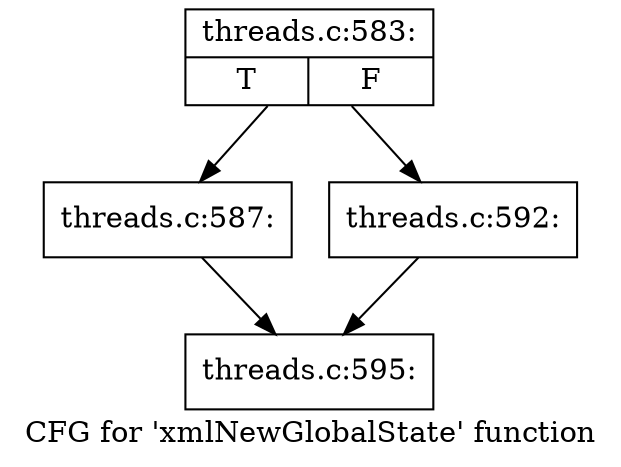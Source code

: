 digraph "CFG for 'xmlNewGlobalState' function" {
	label="CFG for 'xmlNewGlobalState' function";

	Node0x475f830 [shape=record,label="{threads.c:583:|{<s0>T|<s1>F}}"];
	Node0x475f830 -> Node0x4760e00;
	Node0x475f830 -> Node0x4760e50;
	Node0x4760e00 [shape=record,label="{threads.c:587:}"];
	Node0x4760e00 -> Node0x47612a0;
	Node0x4760e50 [shape=record,label="{threads.c:592:}"];
	Node0x4760e50 -> Node0x47612a0;
	Node0x47612a0 [shape=record,label="{threads.c:595:}"];
}
